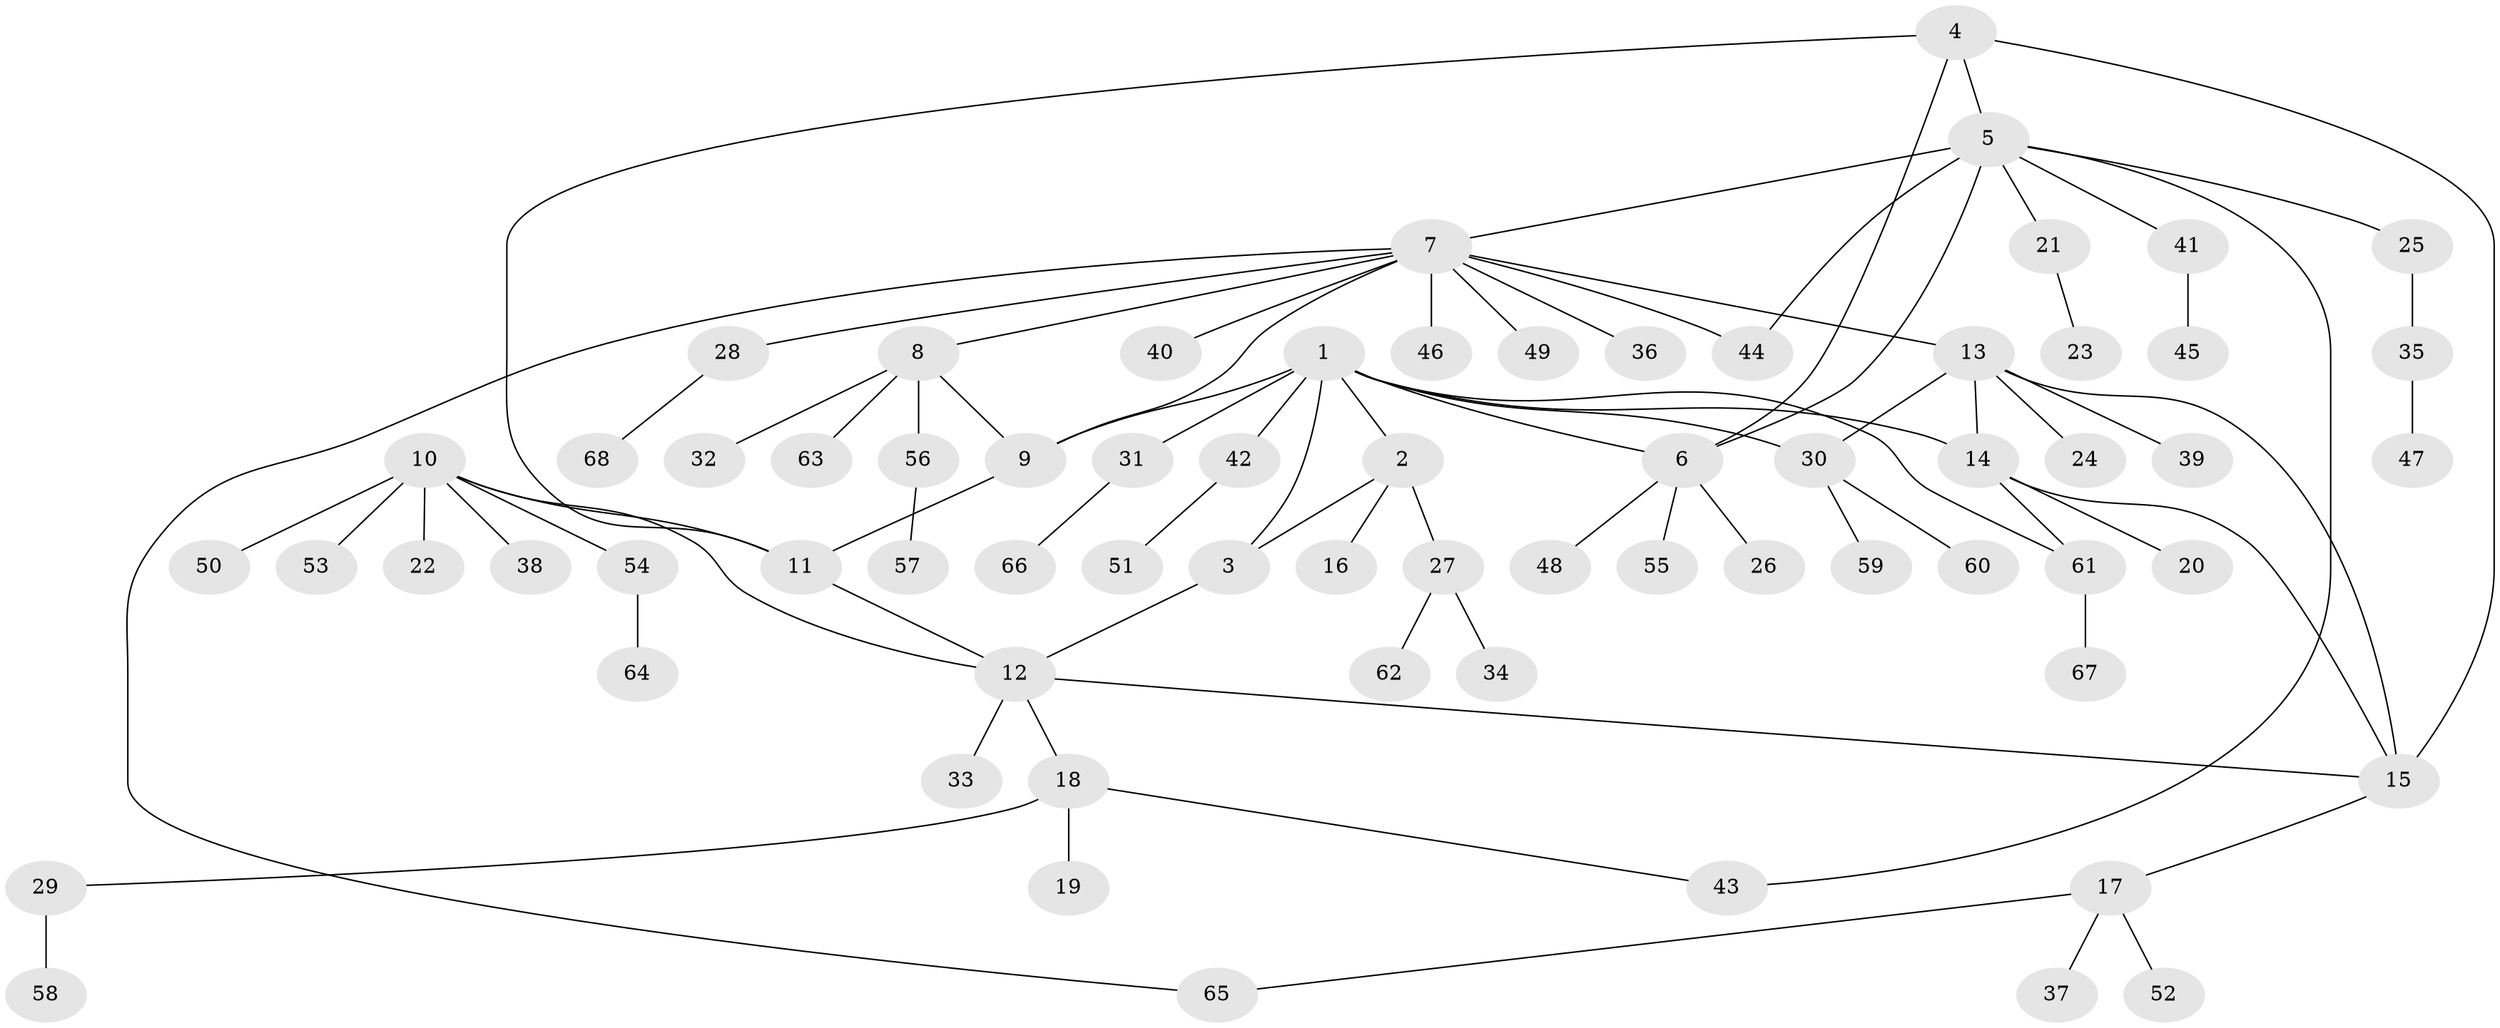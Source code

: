 // coarse degree distribution, {10: 0.0425531914893617, 3: 0.0851063829787234, 9: 0.02127659574468085, 4: 0.0851063829787234, 6: 0.02127659574468085, 5: 0.0851063829787234, 1: 0.5319148936170213, 2: 0.1276595744680851}
// Generated by graph-tools (version 1.1) at 2025/52/02/27/25 19:52:15]
// undirected, 68 vertices, 83 edges
graph export_dot {
graph [start="1"]
  node [color=gray90,style=filled];
  1;
  2;
  3;
  4;
  5;
  6;
  7;
  8;
  9;
  10;
  11;
  12;
  13;
  14;
  15;
  16;
  17;
  18;
  19;
  20;
  21;
  22;
  23;
  24;
  25;
  26;
  27;
  28;
  29;
  30;
  31;
  32;
  33;
  34;
  35;
  36;
  37;
  38;
  39;
  40;
  41;
  42;
  43;
  44;
  45;
  46;
  47;
  48;
  49;
  50;
  51;
  52;
  53;
  54;
  55;
  56;
  57;
  58;
  59;
  60;
  61;
  62;
  63;
  64;
  65;
  66;
  67;
  68;
  1 -- 2;
  1 -- 3;
  1 -- 6;
  1 -- 9;
  1 -- 14;
  1 -- 30;
  1 -- 31;
  1 -- 42;
  1 -- 61;
  2 -- 3;
  2 -- 16;
  2 -- 27;
  3 -- 12;
  4 -- 5;
  4 -- 6;
  4 -- 11;
  4 -- 15;
  5 -- 6;
  5 -- 7;
  5 -- 21;
  5 -- 25;
  5 -- 41;
  5 -- 43;
  5 -- 44;
  6 -- 26;
  6 -- 48;
  6 -- 55;
  7 -- 8;
  7 -- 9;
  7 -- 13;
  7 -- 28;
  7 -- 36;
  7 -- 40;
  7 -- 44;
  7 -- 46;
  7 -- 49;
  7 -- 65;
  8 -- 9;
  8 -- 32;
  8 -- 56;
  8 -- 63;
  9 -- 11;
  10 -- 11;
  10 -- 12;
  10 -- 22;
  10 -- 38;
  10 -- 50;
  10 -- 53;
  10 -- 54;
  11 -- 12;
  12 -- 15;
  12 -- 18;
  12 -- 33;
  13 -- 14;
  13 -- 15;
  13 -- 24;
  13 -- 30;
  13 -- 39;
  14 -- 15;
  14 -- 20;
  14 -- 61;
  15 -- 17;
  17 -- 37;
  17 -- 52;
  17 -- 65;
  18 -- 19;
  18 -- 29;
  18 -- 43;
  21 -- 23;
  25 -- 35;
  27 -- 34;
  27 -- 62;
  28 -- 68;
  29 -- 58;
  30 -- 59;
  30 -- 60;
  31 -- 66;
  35 -- 47;
  41 -- 45;
  42 -- 51;
  54 -- 64;
  56 -- 57;
  61 -- 67;
}
